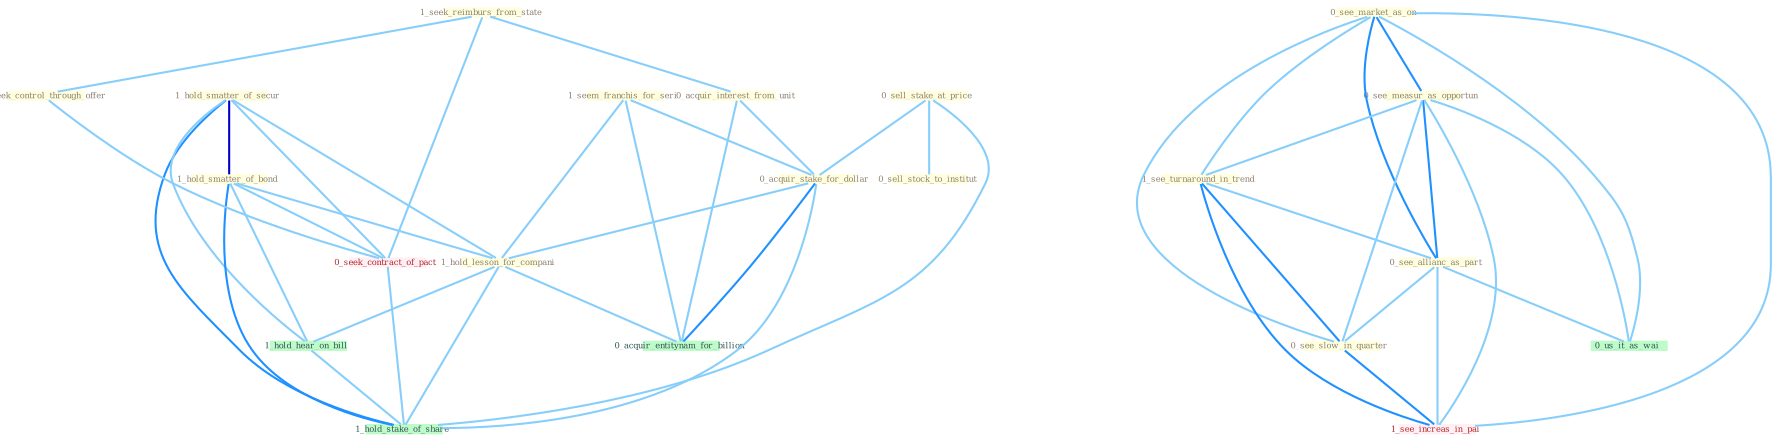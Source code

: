 Graph G{ 
    node
    [shape=polygon,style=filled,width=.5,height=.06,color="#BDFCC9",fixedsize=true,fontsize=4,
    fontcolor="#2f4f4f"];
    {node
    [color="#ffffe0", fontcolor="#8b7d6b"] "0_sell_stake_at_price " "1_seek_reimburs_from_state " "0_see_market_as_on " "1_hold_smatter_of_secur " "0_acquir_interest_from_unit " "0_see_measur_as_opportun " "1_hold_smatter_of_bond " "0_seek_control_through_offer " "1_see_turnaround_in_trend " "0_sell_stock_to_institut " "0_see_allianc_as_part " "0_see_slow_in_quarter " "1_seem_franchis_for_seri " "0_acquir_stake_for_dollar " "1_hold_lesson_for_compani "}
{node [color="#fff0f5", fontcolor="#b22222"] "0_seek_contract_of_pact " "1_see_increas_in_pai "}
edge [color="#B0E2FF"];

	"0_sell_stake_at_price " -- "0_sell_stock_to_institut " [w="1", color="#87cefa" ];
	"0_sell_stake_at_price " -- "0_acquir_stake_for_dollar " [w="1", color="#87cefa" ];
	"0_sell_stake_at_price " -- "1_hold_stake_of_share " [w="1", color="#87cefa" ];
	"1_seek_reimburs_from_state " -- "0_acquir_interest_from_unit " [w="1", color="#87cefa" ];
	"1_seek_reimburs_from_state " -- "0_seek_control_through_offer " [w="1", color="#87cefa" ];
	"1_seek_reimburs_from_state " -- "0_seek_contract_of_pact " [w="1", color="#87cefa" ];
	"0_see_market_as_on " -- "0_see_measur_as_opportun " [w="2", color="#1e90ff" , len=0.8];
	"0_see_market_as_on " -- "1_see_turnaround_in_trend " [w="1", color="#87cefa" ];
	"0_see_market_as_on " -- "0_see_allianc_as_part " [w="2", color="#1e90ff" , len=0.8];
	"0_see_market_as_on " -- "0_see_slow_in_quarter " [w="1", color="#87cefa" ];
	"0_see_market_as_on " -- "0_us_it_as_wai " [w="1", color="#87cefa" ];
	"0_see_market_as_on " -- "1_see_increas_in_pai " [w="1", color="#87cefa" ];
	"1_hold_smatter_of_secur " -- "1_hold_smatter_of_bond " [w="3", color="#0000cd" , len=0.6];
	"1_hold_smatter_of_secur " -- "1_hold_lesson_for_compani " [w="1", color="#87cefa" ];
	"1_hold_smatter_of_secur " -- "0_seek_contract_of_pact " [w="1", color="#87cefa" ];
	"1_hold_smatter_of_secur " -- "1_hold_hear_on_bill " [w="1", color="#87cefa" ];
	"1_hold_smatter_of_secur " -- "1_hold_stake_of_share " [w="2", color="#1e90ff" , len=0.8];
	"0_acquir_interest_from_unit " -- "0_acquir_stake_for_dollar " [w="1", color="#87cefa" ];
	"0_acquir_interest_from_unit " -- "0_acquir_entitynam_for_billion " [w="1", color="#87cefa" ];
	"0_see_measur_as_opportun " -- "1_see_turnaround_in_trend " [w="1", color="#87cefa" ];
	"0_see_measur_as_opportun " -- "0_see_allianc_as_part " [w="2", color="#1e90ff" , len=0.8];
	"0_see_measur_as_opportun " -- "0_see_slow_in_quarter " [w="1", color="#87cefa" ];
	"0_see_measur_as_opportun " -- "0_us_it_as_wai " [w="1", color="#87cefa" ];
	"0_see_measur_as_opportun " -- "1_see_increas_in_pai " [w="1", color="#87cefa" ];
	"1_hold_smatter_of_bond " -- "1_hold_lesson_for_compani " [w="1", color="#87cefa" ];
	"1_hold_smatter_of_bond " -- "0_seek_contract_of_pact " [w="1", color="#87cefa" ];
	"1_hold_smatter_of_bond " -- "1_hold_hear_on_bill " [w="1", color="#87cefa" ];
	"1_hold_smatter_of_bond " -- "1_hold_stake_of_share " [w="2", color="#1e90ff" , len=0.8];
	"0_seek_control_through_offer " -- "0_seek_contract_of_pact " [w="1", color="#87cefa" ];
	"1_see_turnaround_in_trend " -- "0_see_allianc_as_part " [w="1", color="#87cefa" ];
	"1_see_turnaround_in_trend " -- "0_see_slow_in_quarter " [w="2", color="#1e90ff" , len=0.8];
	"1_see_turnaround_in_trend " -- "1_see_increas_in_pai " [w="2", color="#1e90ff" , len=0.8];
	"0_see_allianc_as_part " -- "0_see_slow_in_quarter " [w="1", color="#87cefa" ];
	"0_see_allianc_as_part " -- "0_us_it_as_wai " [w="1", color="#87cefa" ];
	"0_see_allianc_as_part " -- "1_see_increas_in_pai " [w="1", color="#87cefa" ];
	"0_see_slow_in_quarter " -- "1_see_increas_in_pai " [w="2", color="#1e90ff" , len=0.8];
	"1_seem_franchis_for_seri " -- "0_acquir_stake_for_dollar " [w="1", color="#87cefa" ];
	"1_seem_franchis_for_seri " -- "1_hold_lesson_for_compani " [w="1", color="#87cefa" ];
	"1_seem_franchis_for_seri " -- "0_acquir_entitynam_for_billion " [w="1", color="#87cefa" ];
	"0_acquir_stake_for_dollar " -- "1_hold_lesson_for_compani " [w="1", color="#87cefa" ];
	"0_acquir_stake_for_dollar " -- "0_acquir_entitynam_for_billion " [w="2", color="#1e90ff" , len=0.8];
	"0_acquir_stake_for_dollar " -- "1_hold_stake_of_share " [w="1", color="#87cefa" ];
	"1_hold_lesson_for_compani " -- "0_acquir_entitynam_for_billion " [w="1", color="#87cefa" ];
	"1_hold_lesson_for_compani " -- "1_hold_hear_on_bill " [w="1", color="#87cefa" ];
	"1_hold_lesson_for_compani " -- "1_hold_stake_of_share " [w="1", color="#87cefa" ];
	"0_seek_contract_of_pact " -- "1_hold_stake_of_share " [w="1", color="#87cefa" ];
	"1_hold_hear_on_bill " -- "1_hold_stake_of_share " [w="1", color="#87cefa" ];
}